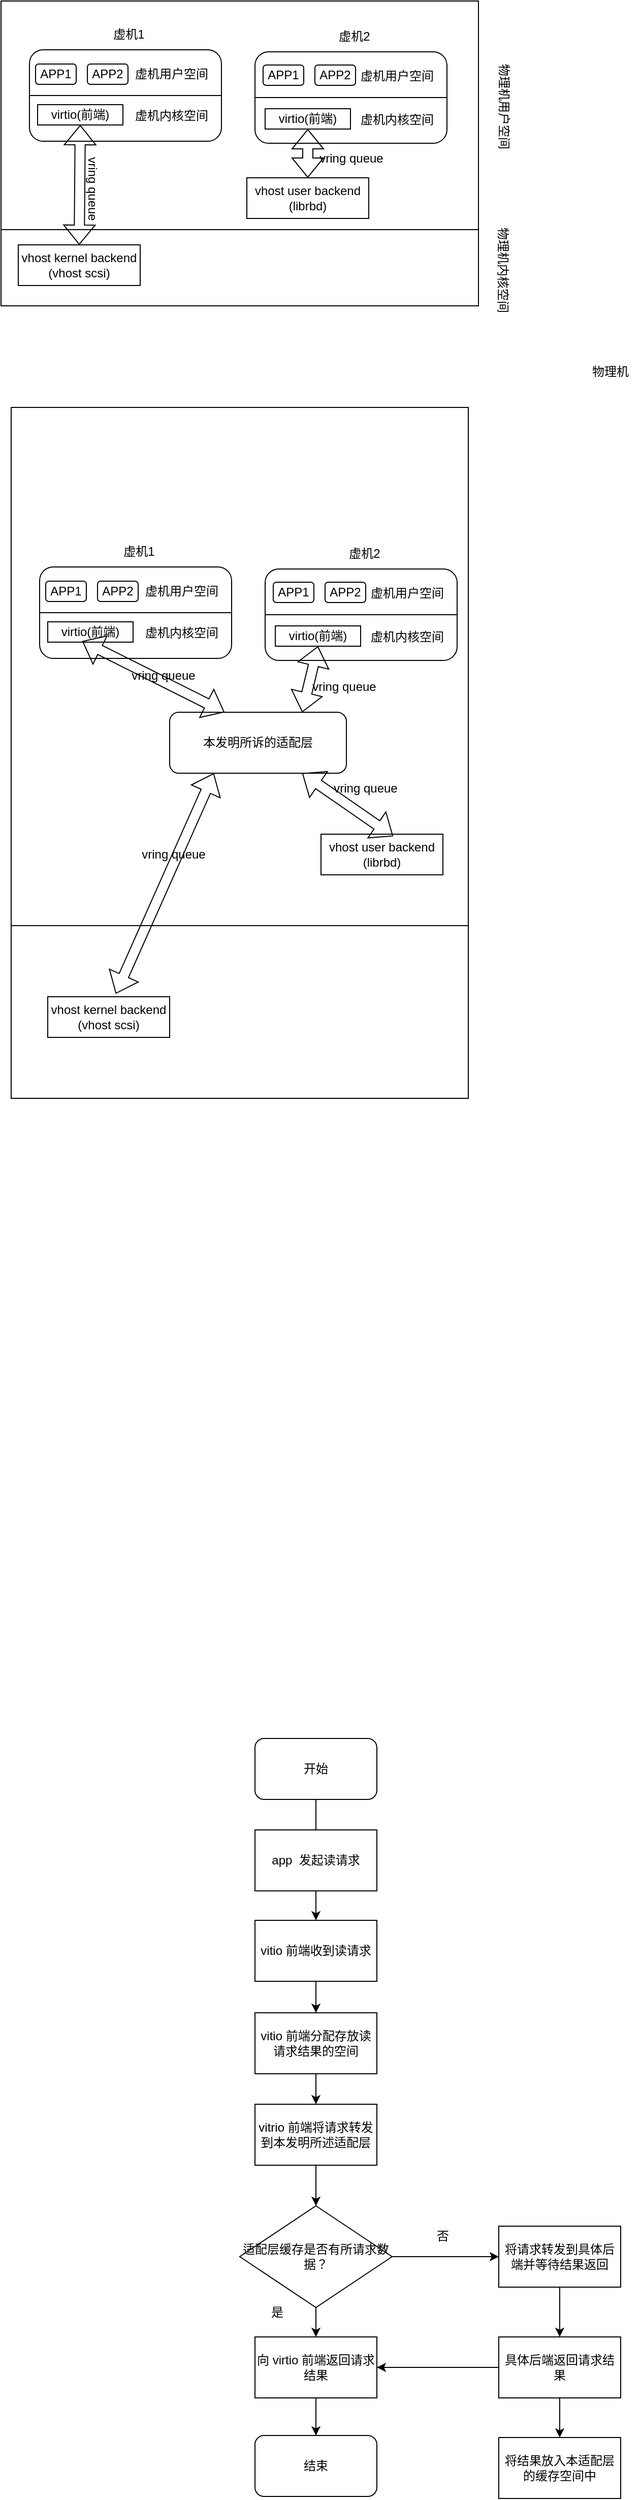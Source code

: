 <mxfile version="21.3.2" type="github">
  <diagram name="Page-1" id="2m8M9cnOsgEXl5lKRifa">
    <mxGraphModel dx="1434" dy="764" grid="1" gridSize="10" guides="1" tooltips="1" connect="1" arrows="1" fold="1" page="1" pageScale="1" pageWidth="850" pageHeight="1100" math="0" shadow="0">
      <root>
        <mxCell id="0" />
        <mxCell id="1" parent="0" />
        <mxCell id="QqPdu8fFcgkaD3B5ARkc-1" value="" style="rounded=0;whiteSpace=wrap;html=1;" vertex="1" parent="1">
          <mxGeometry x="110" y="150" width="470" height="300" as="geometry" />
        </mxCell>
        <mxCell id="QqPdu8fFcgkaD3B5ARkc-2" value="" style="rounded=1;whiteSpace=wrap;html=1;" vertex="1" parent="1">
          <mxGeometry x="360" y="200" width="189" height="90" as="geometry" />
        </mxCell>
        <mxCell id="QqPdu8fFcgkaD3B5ARkc-3" value="" style="endArrow=none;html=1;rounded=0;entryX=1;entryY=0.5;entryDx=0;entryDy=0;exitX=0;exitY=0.5;exitDx=0;exitDy=0;" edge="1" parent="1" source="QqPdu8fFcgkaD3B5ARkc-2" target="QqPdu8fFcgkaD3B5ARkc-2">
          <mxGeometry width="50" height="50" relative="1" as="geometry">
            <mxPoint x="400" y="420" as="sourcePoint" />
            <mxPoint x="450" y="370" as="targetPoint" />
          </mxGeometry>
        </mxCell>
        <mxCell id="QqPdu8fFcgkaD3B5ARkc-4" value="" style="endArrow=none;html=1;rounded=0;exitX=0;exitY=0.75;exitDx=0;exitDy=0;entryX=1;entryY=0.75;entryDx=0;entryDy=0;" edge="1" parent="1" source="QqPdu8fFcgkaD3B5ARkc-1" target="QqPdu8fFcgkaD3B5ARkc-1">
          <mxGeometry width="50" height="50" relative="1" as="geometry">
            <mxPoint x="400" y="420" as="sourcePoint" />
            <mxPoint x="450" y="370" as="targetPoint" />
          </mxGeometry>
        </mxCell>
        <mxCell id="QqPdu8fFcgkaD3B5ARkc-5" value="物理机用户空间" style="text;html=1;strokeColor=none;fillColor=none;align=center;verticalAlign=middle;whiteSpace=wrap;rounded=0;rotation=90;" vertex="1" parent="1">
          <mxGeometry x="560" y="239" width="90" height="30" as="geometry" />
        </mxCell>
        <mxCell id="QqPdu8fFcgkaD3B5ARkc-6" value="虚机2" style="text;html=1;strokeColor=none;fillColor=none;align=center;verticalAlign=middle;whiteSpace=wrap;rounded=0;" vertex="1" parent="1">
          <mxGeometry x="428" y="170" width="60" height="30" as="geometry" />
        </mxCell>
        <mxCell id="QqPdu8fFcgkaD3B5ARkc-8" value="虚机用户空间" style="text;html=1;strokeColor=none;fillColor=none;align=center;verticalAlign=middle;whiteSpace=wrap;rounded=0;" vertex="1" parent="1">
          <mxGeometry x="460" y="209" width="80" height="30" as="geometry" />
        </mxCell>
        <mxCell id="QqPdu8fFcgkaD3B5ARkc-9" value="虚机内核空间" style="text;html=1;strokeColor=none;fillColor=none;align=center;verticalAlign=middle;whiteSpace=wrap;rounded=0;" vertex="1" parent="1">
          <mxGeometry x="460" y="252" width="80" height="30" as="geometry" />
        </mxCell>
        <mxCell id="QqPdu8fFcgkaD3B5ARkc-11" value="" style="rounded=1;whiteSpace=wrap;html=1;" vertex="1" parent="1">
          <mxGeometry x="138" y="198" width="189" height="90" as="geometry" />
        </mxCell>
        <mxCell id="QqPdu8fFcgkaD3B5ARkc-12" value="虚机1" style="text;html=1;strokeColor=none;fillColor=none;align=center;verticalAlign=middle;whiteSpace=wrap;rounded=0;" vertex="1" parent="1">
          <mxGeometry x="206" y="168" width="60" height="30" as="geometry" />
        </mxCell>
        <mxCell id="QqPdu8fFcgkaD3B5ARkc-13" value="虚机用户空间" style="text;html=1;strokeColor=none;fillColor=none;align=center;verticalAlign=middle;whiteSpace=wrap;rounded=0;" vertex="1" parent="1">
          <mxGeometry x="238" y="207" width="80" height="30" as="geometry" />
        </mxCell>
        <mxCell id="QqPdu8fFcgkaD3B5ARkc-14" value="虚机内核空间" style="text;html=1;strokeColor=none;fillColor=none;align=center;verticalAlign=middle;whiteSpace=wrap;rounded=0;" vertex="1" parent="1">
          <mxGeometry x="238" y="248" width="80" height="30" as="geometry" />
        </mxCell>
        <mxCell id="QqPdu8fFcgkaD3B5ARkc-15" value="virtio(前端)" style="rounded=0;whiteSpace=wrap;html=1;" vertex="1" parent="1">
          <mxGeometry x="146" y="252" width="84" height="20" as="geometry" />
        </mxCell>
        <mxCell id="QqPdu8fFcgkaD3B5ARkc-16" value="" style="endArrow=none;html=1;rounded=0;exitX=0;exitY=0.5;exitDx=0;exitDy=0;entryX=1;entryY=0.5;entryDx=0;entryDy=0;" edge="1" parent="1" source="QqPdu8fFcgkaD3B5ARkc-11" target="QqPdu8fFcgkaD3B5ARkc-11">
          <mxGeometry width="50" height="50" relative="1" as="geometry">
            <mxPoint x="400" y="420" as="sourcePoint" />
            <mxPoint x="450" y="370" as="targetPoint" />
          </mxGeometry>
        </mxCell>
        <mxCell id="QqPdu8fFcgkaD3B5ARkc-17" value="virtio(前端)" style="rounded=0;whiteSpace=wrap;html=1;" vertex="1" parent="1">
          <mxGeometry x="370" y="256" width="84" height="20" as="geometry" />
        </mxCell>
        <mxCell id="QqPdu8fFcgkaD3B5ARkc-18" value="APP1" style="rounded=1;whiteSpace=wrap;html=1;" vertex="1" parent="1">
          <mxGeometry x="144" y="212" width="40" height="20" as="geometry" />
        </mxCell>
        <mxCell id="QqPdu8fFcgkaD3B5ARkc-19" value="APP2" style="rounded=1;whiteSpace=wrap;html=1;" vertex="1" parent="1">
          <mxGeometry x="195" y="212" width="40" height="20" as="geometry" />
        </mxCell>
        <mxCell id="QqPdu8fFcgkaD3B5ARkc-20" value="APP1" style="rounded=1;whiteSpace=wrap;html=1;" vertex="1" parent="1">
          <mxGeometry x="368" y="213" width="40" height="20" as="geometry" />
        </mxCell>
        <mxCell id="QqPdu8fFcgkaD3B5ARkc-21" value="APP2" style="rounded=1;whiteSpace=wrap;html=1;" vertex="1" parent="1">
          <mxGeometry x="419" y="213" width="40" height="20" as="geometry" />
        </mxCell>
        <mxCell id="QqPdu8fFcgkaD3B5ARkc-22" value="vhost kernel backend&lt;br&gt;(vhost scsi)" style="rounded=0;whiteSpace=wrap;html=1;" vertex="1" parent="1">
          <mxGeometry x="127" y="390" width="120" height="40" as="geometry" />
        </mxCell>
        <mxCell id="QqPdu8fFcgkaD3B5ARkc-23" value="vhost user backend&lt;br&gt;(librbd)" style="rounded=0;whiteSpace=wrap;html=1;" vertex="1" parent="1">
          <mxGeometry x="352" y="324" width="120" height="40" as="geometry" />
        </mxCell>
        <mxCell id="QqPdu8fFcgkaD3B5ARkc-24" value="" style="shape=flexArrow;endArrow=classic;startArrow=classic;html=1;rounded=0;entryX=0.5;entryY=1;entryDx=0;entryDy=0;exitX=0.5;exitY=0;exitDx=0;exitDy=0;" edge="1" parent="1" source="QqPdu8fFcgkaD3B5ARkc-22" target="QqPdu8fFcgkaD3B5ARkc-15">
          <mxGeometry width="100" height="100" relative="1" as="geometry">
            <mxPoint x="370" y="440" as="sourcePoint" />
            <mxPoint x="470" y="340" as="targetPoint" />
          </mxGeometry>
        </mxCell>
        <mxCell id="QqPdu8fFcgkaD3B5ARkc-25" value="" style="shape=flexArrow;endArrow=classic;startArrow=classic;html=1;rounded=0;exitX=0.5;exitY=0;exitDx=0;exitDy=0;" edge="1" parent="1" source="QqPdu8fFcgkaD3B5ARkc-23" target="QqPdu8fFcgkaD3B5ARkc-17">
          <mxGeometry width="100" height="100" relative="1" as="geometry">
            <mxPoint x="370" y="440" as="sourcePoint" />
            <mxPoint x="470" y="340" as="targetPoint" />
          </mxGeometry>
        </mxCell>
        <mxCell id="QqPdu8fFcgkaD3B5ARkc-26" value="vring queue" style="text;html=1;strokeColor=none;fillColor=none;align=center;verticalAlign=middle;whiteSpace=wrap;rounded=0;rotation=90;" vertex="1" parent="1">
          <mxGeometry x="160" y="320" width="80" height="30" as="geometry" />
        </mxCell>
        <mxCell id="QqPdu8fFcgkaD3B5ARkc-27" value="vring queue" style="text;html=1;strokeColor=none;fillColor=none;align=center;verticalAlign=middle;whiteSpace=wrap;rounded=0;" vertex="1" parent="1">
          <mxGeometry x="414.5" y="290" width="80" height="30" as="geometry" />
        </mxCell>
        <mxCell id="QqPdu8fFcgkaD3B5ARkc-28" value="" style="rounded=0;whiteSpace=wrap;html=1;" vertex="1" parent="1">
          <mxGeometry x="120" y="550" width="450" height="680" as="geometry" />
        </mxCell>
        <mxCell id="QqPdu8fFcgkaD3B5ARkc-29" value="" style="rounded=1;whiteSpace=wrap;html=1;" vertex="1" parent="1">
          <mxGeometry x="370" y="709" width="189" height="90" as="geometry" />
        </mxCell>
        <mxCell id="QqPdu8fFcgkaD3B5ARkc-30" value="" style="endArrow=none;html=1;rounded=0;entryX=1;entryY=0.5;entryDx=0;entryDy=0;exitX=0;exitY=0.5;exitDx=0;exitDy=0;" edge="1" parent="1" source="QqPdu8fFcgkaD3B5ARkc-29" target="QqPdu8fFcgkaD3B5ARkc-29">
          <mxGeometry width="50" height="50" relative="1" as="geometry">
            <mxPoint x="410" y="929" as="sourcePoint" />
            <mxPoint x="460" y="879" as="targetPoint" />
          </mxGeometry>
        </mxCell>
        <mxCell id="QqPdu8fFcgkaD3B5ARkc-31" value="" style="endArrow=none;html=1;rounded=0;exitX=0;exitY=0.75;exitDx=0;exitDy=0;entryX=1;entryY=0.75;entryDx=0;entryDy=0;" edge="1" parent="1" source="QqPdu8fFcgkaD3B5ARkc-28" target="QqPdu8fFcgkaD3B5ARkc-28">
          <mxGeometry width="50" height="50" relative="1" as="geometry">
            <mxPoint x="410" y="929" as="sourcePoint" />
            <mxPoint x="460" y="879" as="targetPoint" />
          </mxGeometry>
        </mxCell>
        <mxCell id="QqPdu8fFcgkaD3B5ARkc-32" value="物理机" style="text;html=1;strokeColor=none;fillColor=none;align=center;verticalAlign=middle;whiteSpace=wrap;rounded=0;" vertex="1" parent="1">
          <mxGeometry x="680" y="500" width="60" height="30" as="geometry" />
        </mxCell>
        <mxCell id="QqPdu8fFcgkaD3B5ARkc-33" value="虚机2" style="text;html=1;strokeColor=none;fillColor=none;align=center;verticalAlign=middle;whiteSpace=wrap;rounded=0;" vertex="1" parent="1">
          <mxGeometry x="438" y="679" width="60" height="30" as="geometry" />
        </mxCell>
        <mxCell id="QqPdu8fFcgkaD3B5ARkc-34" value="虚机用户空间" style="text;html=1;strokeColor=none;fillColor=none;align=center;verticalAlign=middle;whiteSpace=wrap;rounded=0;" vertex="1" parent="1">
          <mxGeometry x="470" y="718" width="80" height="30" as="geometry" />
        </mxCell>
        <mxCell id="QqPdu8fFcgkaD3B5ARkc-35" value="虚机内核空间" style="text;html=1;strokeColor=none;fillColor=none;align=center;verticalAlign=middle;whiteSpace=wrap;rounded=0;" vertex="1" parent="1">
          <mxGeometry x="470" y="761" width="80" height="30" as="geometry" />
        </mxCell>
        <mxCell id="QqPdu8fFcgkaD3B5ARkc-36" value="" style="rounded=1;whiteSpace=wrap;html=1;" vertex="1" parent="1">
          <mxGeometry x="148" y="707" width="189" height="90" as="geometry" />
        </mxCell>
        <mxCell id="QqPdu8fFcgkaD3B5ARkc-37" value="虚机1" style="text;html=1;strokeColor=none;fillColor=none;align=center;verticalAlign=middle;whiteSpace=wrap;rounded=0;" vertex="1" parent="1">
          <mxGeometry x="216" y="677" width="60" height="30" as="geometry" />
        </mxCell>
        <mxCell id="QqPdu8fFcgkaD3B5ARkc-38" value="虚机用户空间" style="text;html=1;strokeColor=none;fillColor=none;align=center;verticalAlign=middle;whiteSpace=wrap;rounded=0;" vertex="1" parent="1">
          <mxGeometry x="248" y="716" width="80" height="30" as="geometry" />
        </mxCell>
        <mxCell id="QqPdu8fFcgkaD3B5ARkc-39" value="虚机内核空间" style="text;html=1;strokeColor=none;fillColor=none;align=center;verticalAlign=middle;whiteSpace=wrap;rounded=0;" vertex="1" parent="1">
          <mxGeometry x="248" y="757" width="80" height="30" as="geometry" />
        </mxCell>
        <mxCell id="QqPdu8fFcgkaD3B5ARkc-40" value="virtio(前端)" style="rounded=0;whiteSpace=wrap;html=1;" vertex="1" parent="1">
          <mxGeometry x="156" y="761" width="84" height="20" as="geometry" />
        </mxCell>
        <mxCell id="QqPdu8fFcgkaD3B5ARkc-41" value="" style="endArrow=none;html=1;rounded=0;exitX=0;exitY=0.5;exitDx=0;exitDy=0;entryX=1;entryY=0.5;entryDx=0;entryDy=0;" edge="1" parent="1" source="QqPdu8fFcgkaD3B5ARkc-36" target="QqPdu8fFcgkaD3B5ARkc-36">
          <mxGeometry width="50" height="50" relative="1" as="geometry">
            <mxPoint x="410" y="929" as="sourcePoint" />
            <mxPoint x="460" y="879" as="targetPoint" />
          </mxGeometry>
        </mxCell>
        <mxCell id="QqPdu8fFcgkaD3B5ARkc-42" value="virtio(前端)" style="rounded=0;whiteSpace=wrap;html=1;" vertex="1" parent="1">
          <mxGeometry x="380" y="765" width="84" height="20" as="geometry" />
        </mxCell>
        <mxCell id="QqPdu8fFcgkaD3B5ARkc-43" value="APP1" style="rounded=1;whiteSpace=wrap;html=1;" vertex="1" parent="1">
          <mxGeometry x="154" y="721" width="40" height="20" as="geometry" />
        </mxCell>
        <mxCell id="QqPdu8fFcgkaD3B5ARkc-44" value="APP2" style="rounded=1;whiteSpace=wrap;html=1;" vertex="1" parent="1">
          <mxGeometry x="205" y="721" width="40" height="20" as="geometry" />
        </mxCell>
        <mxCell id="QqPdu8fFcgkaD3B5ARkc-45" value="APP1" style="rounded=1;whiteSpace=wrap;html=1;" vertex="1" parent="1">
          <mxGeometry x="378" y="722" width="40" height="20" as="geometry" />
        </mxCell>
        <mxCell id="QqPdu8fFcgkaD3B5ARkc-46" value="APP2" style="rounded=1;whiteSpace=wrap;html=1;" vertex="1" parent="1">
          <mxGeometry x="429" y="722" width="40" height="20" as="geometry" />
        </mxCell>
        <mxCell id="QqPdu8fFcgkaD3B5ARkc-53" value="本发明所诉的适配层" style="rounded=1;whiteSpace=wrap;html=1;" vertex="1" parent="1">
          <mxGeometry x="276" y="850" width="174" height="60" as="geometry" />
        </mxCell>
        <mxCell id="QqPdu8fFcgkaD3B5ARkc-54" value="vhost user backend&lt;br&gt;(librbd)" style="rounded=0;whiteSpace=wrap;html=1;" vertex="1" parent="1">
          <mxGeometry x="425" y="970" width="120" height="40" as="geometry" />
        </mxCell>
        <mxCell id="QqPdu8fFcgkaD3B5ARkc-55" value="vhost kernel backend&lt;br&gt;(vhost scsi)" style="rounded=0;whiteSpace=wrap;html=1;" vertex="1" parent="1">
          <mxGeometry x="156" y="1130" width="120" height="40" as="geometry" />
        </mxCell>
        <mxCell id="QqPdu8fFcgkaD3B5ARkc-56" value="物理机内核空间" style="text;html=1;strokeColor=none;fillColor=none;align=center;verticalAlign=middle;whiteSpace=wrap;rounded=0;rotation=90;" vertex="1" parent="1">
          <mxGeometry x="559" y="400" width="90" height="30" as="geometry" />
        </mxCell>
        <mxCell id="QqPdu8fFcgkaD3B5ARkc-57" value="" style="shape=flexArrow;endArrow=classic;startArrow=classic;html=1;rounded=0;entryX=0.405;entryY=0.95;entryDx=0;entryDy=0;entryPerimeter=0;exitX=0.31;exitY=0;exitDx=0;exitDy=0;exitPerimeter=0;" edge="1" parent="1" source="QqPdu8fFcgkaD3B5ARkc-53" target="QqPdu8fFcgkaD3B5ARkc-40">
          <mxGeometry width="100" height="100" relative="1" as="geometry">
            <mxPoint x="370" y="880" as="sourcePoint" />
            <mxPoint x="470" y="780" as="targetPoint" />
          </mxGeometry>
        </mxCell>
        <mxCell id="QqPdu8fFcgkaD3B5ARkc-59" value="" style="shape=flexArrow;endArrow=classic;startArrow=classic;html=1;rounded=0;entryX=0.5;entryY=1;entryDx=0;entryDy=0;exitX=0.75;exitY=0;exitDx=0;exitDy=0;" edge="1" parent="1" source="QqPdu8fFcgkaD3B5ARkc-53" target="QqPdu8fFcgkaD3B5ARkc-42">
          <mxGeometry width="100" height="100" relative="1" as="geometry">
            <mxPoint x="370" y="880" as="sourcePoint" />
            <mxPoint x="470" y="780" as="targetPoint" />
          </mxGeometry>
        </mxCell>
        <mxCell id="QqPdu8fFcgkaD3B5ARkc-60" value="" style="shape=flexArrow;endArrow=classic;startArrow=classic;html=1;rounded=0;entryX=0.25;entryY=1;entryDx=0;entryDy=0;exitX=0.558;exitY=-0.075;exitDx=0;exitDy=0;exitPerimeter=0;" edge="1" parent="1" source="QqPdu8fFcgkaD3B5ARkc-55" target="QqPdu8fFcgkaD3B5ARkc-53">
          <mxGeometry width="100" height="100" relative="1" as="geometry">
            <mxPoint x="370" y="980" as="sourcePoint" />
            <mxPoint x="470" y="880" as="targetPoint" />
          </mxGeometry>
        </mxCell>
        <mxCell id="QqPdu8fFcgkaD3B5ARkc-61" value="" style="shape=flexArrow;endArrow=classic;startArrow=classic;html=1;rounded=0;entryX=0.75;entryY=1;entryDx=0;entryDy=0;exitX=0.592;exitY=0.05;exitDx=0;exitDy=0;exitPerimeter=0;" edge="1" parent="1" source="QqPdu8fFcgkaD3B5ARkc-54" target="QqPdu8fFcgkaD3B5ARkc-53">
          <mxGeometry width="100" height="100" relative="1" as="geometry">
            <mxPoint x="370" y="980" as="sourcePoint" />
            <mxPoint x="470" y="880" as="targetPoint" />
          </mxGeometry>
        </mxCell>
        <mxCell id="QqPdu8fFcgkaD3B5ARkc-64" value="vring queue" style="text;html=1;strokeColor=none;fillColor=none;align=center;verticalAlign=middle;whiteSpace=wrap;rounded=0;rotation=0;" vertex="1" parent="1">
          <mxGeometry x="230" y="799" width="80" height="30" as="geometry" />
        </mxCell>
        <mxCell id="QqPdu8fFcgkaD3B5ARkc-65" value="vring queue" style="text;html=1;strokeColor=none;fillColor=none;align=center;verticalAlign=middle;whiteSpace=wrap;rounded=0;rotation=0;" vertex="1" parent="1">
          <mxGeometry x="408" y="810" width="80" height="30" as="geometry" />
        </mxCell>
        <mxCell id="QqPdu8fFcgkaD3B5ARkc-66" value="vring queue" style="text;html=1;strokeColor=none;fillColor=none;align=center;verticalAlign=middle;whiteSpace=wrap;rounded=0;rotation=0;" vertex="1" parent="1">
          <mxGeometry x="240" y="975" width="80" height="30" as="geometry" />
        </mxCell>
        <mxCell id="QqPdu8fFcgkaD3B5ARkc-67" value="vring queue" style="text;html=1;strokeColor=none;fillColor=none;align=center;verticalAlign=middle;whiteSpace=wrap;rounded=0;rotation=0;" vertex="1" parent="1">
          <mxGeometry x="429" y="910" width="80" height="30" as="geometry" />
        </mxCell>
        <mxCell id="QqPdu8fFcgkaD3B5ARkc-83" value="" style="edgeStyle=orthogonalEdgeStyle;rounded=0;orthogonalLoop=1;jettySize=auto;html=1;" edge="1" parent="1" source="QqPdu8fFcgkaD3B5ARkc-68" target="QqPdu8fFcgkaD3B5ARkc-70">
          <mxGeometry relative="1" as="geometry" />
        </mxCell>
        <mxCell id="QqPdu8fFcgkaD3B5ARkc-68" value="开始" style="rounded=1;whiteSpace=wrap;html=1;" vertex="1" parent="1">
          <mxGeometry x="360" y="1860" width="120" height="60" as="geometry" />
        </mxCell>
        <mxCell id="QqPdu8fFcgkaD3B5ARkc-69" value="app&amp;nbsp; 发起读请求" style="rounded=0;whiteSpace=wrap;html=1;" vertex="1" parent="1">
          <mxGeometry x="360" y="1950" width="120" height="60" as="geometry" />
        </mxCell>
        <mxCell id="QqPdu8fFcgkaD3B5ARkc-84" value="" style="edgeStyle=orthogonalEdgeStyle;rounded=0;orthogonalLoop=1;jettySize=auto;html=1;" edge="1" parent="1" source="QqPdu8fFcgkaD3B5ARkc-70" target="QqPdu8fFcgkaD3B5ARkc-71">
          <mxGeometry relative="1" as="geometry" />
        </mxCell>
        <mxCell id="QqPdu8fFcgkaD3B5ARkc-70" value="vitio 前端收到读请求" style="rounded=0;whiteSpace=wrap;html=1;" vertex="1" parent="1">
          <mxGeometry x="360" y="2039" width="120" height="60" as="geometry" />
        </mxCell>
        <mxCell id="QqPdu8fFcgkaD3B5ARkc-85" value="" style="edgeStyle=orthogonalEdgeStyle;rounded=0;orthogonalLoop=1;jettySize=auto;html=1;" edge="1" parent="1" source="QqPdu8fFcgkaD3B5ARkc-71" target="QqPdu8fFcgkaD3B5ARkc-72">
          <mxGeometry relative="1" as="geometry" />
        </mxCell>
        <mxCell id="QqPdu8fFcgkaD3B5ARkc-71" value="vitio 前端分配存放读请求结果的空间" style="rounded=0;whiteSpace=wrap;html=1;" vertex="1" parent="1">
          <mxGeometry x="360" y="2130" width="120" height="60" as="geometry" />
        </mxCell>
        <mxCell id="QqPdu8fFcgkaD3B5ARkc-86" value="" style="edgeStyle=orthogonalEdgeStyle;rounded=0;orthogonalLoop=1;jettySize=auto;html=1;" edge="1" parent="1" source="QqPdu8fFcgkaD3B5ARkc-72" target="QqPdu8fFcgkaD3B5ARkc-74">
          <mxGeometry relative="1" as="geometry" />
        </mxCell>
        <mxCell id="QqPdu8fFcgkaD3B5ARkc-72" value="vitrio 前端将请求转发到本发明所述适配层" style="rounded=0;whiteSpace=wrap;html=1;" vertex="1" parent="1">
          <mxGeometry x="360" y="2220" width="120" height="60" as="geometry" />
        </mxCell>
        <mxCell id="QqPdu8fFcgkaD3B5ARkc-87" value="" style="edgeStyle=orthogonalEdgeStyle;rounded=0;orthogonalLoop=1;jettySize=auto;html=1;" edge="1" parent="1" source="QqPdu8fFcgkaD3B5ARkc-74" target="QqPdu8fFcgkaD3B5ARkc-76">
          <mxGeometry relative="1" as="geometry" />
        </mxCell>
        <mxCell id="QqPdu8fFcgkaD3B5ARkc-92" value="" style="edgeStyle=orthogonalEdgeStyle;rounded=0;orthogonalLoop=1;jettySize=auto;html=1;" edge="1" parent="1" source="QqPdu8fFcgkaD3B5ARkc-74" target="QqPdu8fFcgkaD3B5ARkc-75">
          <mxGeometry relative="1" as="geometry" />
        </mxCell>
        <mxCell id="QqPdu8fFcgkaD3B5ARkc-74" value="适配层缓存是否有所请求数据？" style="rhombus;whiteSpace=wrap;html=1;" vertex="1" parent="1">
          <mxGeometry x="345" y="2320" width="150" height="100" as="geometry" />
        </mxCell>
        <mxCell id="QqPdu8fFcgkaD3B5ARkc-90" value="" style="edgeStyle=orthogonalEdgeStyle;rounded=0;orthogonalLoop=1;jettySize=auto;html=1;" edge="1" parent="1" source="QqPdu8fFcgkaD3B5ARkc-75" target="QqPdu8fFcgkaD3B5ARkc-80">
          <mxGeometry relative="1" as="geometry" />
        </mxCell>
        <mxCell id="QqPdu8fFcgkaD3B5ARkc-75" value="向 virtio 前端返回请求结果" style="rounded=0;whiteSpace=wrap;html=1;" vertex="1" parent="1">
          <mxGeometry x="360" y="2449" width="120" height="60" as="geometry" />
        </mxCell>
        <mxCell id="QqPdu8fFcgkaD3B5ARkc-88" value="" style="edgeStyle=orthogonalEdgeStyle;rounded=0;orthogonalLoop=1;jettySize=auto;html=1;" edge="1" parent="1" source="QqPdu8fFcgkaD3B5ARkc-76" target="QqPdu8fFcgkaD3B5ARkc-77">
          <mxGeometry relative="1" as="geometry" />
        </mxCell>
        <mxCell id="QqPdu8fFcgkaD3B5ARkc-76" value="将请求转发到具体后端并等待结果返回" style="rounded=0;whiteSpace=wrap;html=1;" vertex="1" parent="1">
          <mxGeometry x="600" y="2340" width="120" height="60" as="geometry" />
        </mxCell>
        <mxCell id="QqPdu8fFcgkaD3B5ARkc-89" value="" style="edgeStyle=orthogonalEdgeStyle;rounded=0;orthogonalLoop=1;jettySize=auto;html=1;" edge="1" parent="1" source="QqPdu8fFcgkaD3B5ARkc-77" target="QqPdu8fFcgkaD3B5ARkc-75">
          <mxGeometry relative="1" as="geometry" />
        </mxCell>
        <mxCell id="QqPdu8fFcgkaD3B5ARkc-91" value="" style="edgeStyle=orthogonalEdgeStyle;rounded=0;orthogonalLoop=1;jettySize=auto;html=1;" edge="1" parent="1" source="QqPdu8fFcgkaD3B5ARkc-77" target="QqPdu8fFcgkaD3B5ARkc-78">
          <mxGeometry relative="1" as="geometry" />
        </mxCell>
        <mxCell id="QqPdu8fFcgkaD3B5ARkc-77" value="具体后端返回请求结果" style="rounded=0;whiteSpace=wrap;html=1;" vertex="1" parent="1">
          <mxGeometry x="600" y="2449" width="120" height="60" as="geometry" />
        </mxCell>
        <mxCell id="QqPdu8fFcgkaD3B5ARkc-78" value="将结果放入本适配层的缓存空间中" style="rounded=0;whiteSpace=wrap;html=1;" vertex="1" parent="1">
          <mxGeometry x="600" y="2548" width="120" height="60" as="geometry" />
        </mxCell>
        <mxCell id="QqPdu8fFcgkaD3B5ARkc-80" value="结束" style="rounded=1;whiteSpace=wrap;html=1;" vertex="1" parent="1">
          <mxGeometry x="360" y="2546" width="120" height="60" as="geometry" />
        </mxCell>
        <mxCell id="QqPdu8fFcgkaD3B5ARkc-93" value="否" style="text;html=1;strokeColor=none;fillColor=none;align=center;verticalAlign=middle;whiteSpace=wrap;rounded=0;" vertex="1" parent="1">
          <mxGeometry x="515" y="2335" width="60" height="30" as="geometry" />
        </mxCell>
        <mxCell id="QqPdu8fFcgkaD3B5ARkc-94" value="是" style="text;html=1;strokeColor=none;fillColor=none;align=center;verticalAlign=middle;whiteSpace=wrap;rounded=0;" vertex="1" parent="1">
          <mxGeometry x="352" y="2410" width="60" height="30" as="geometry" />
        </mxCell>
      </root>
    </mxGraphModel>
  </diagram>
</mxfile>
